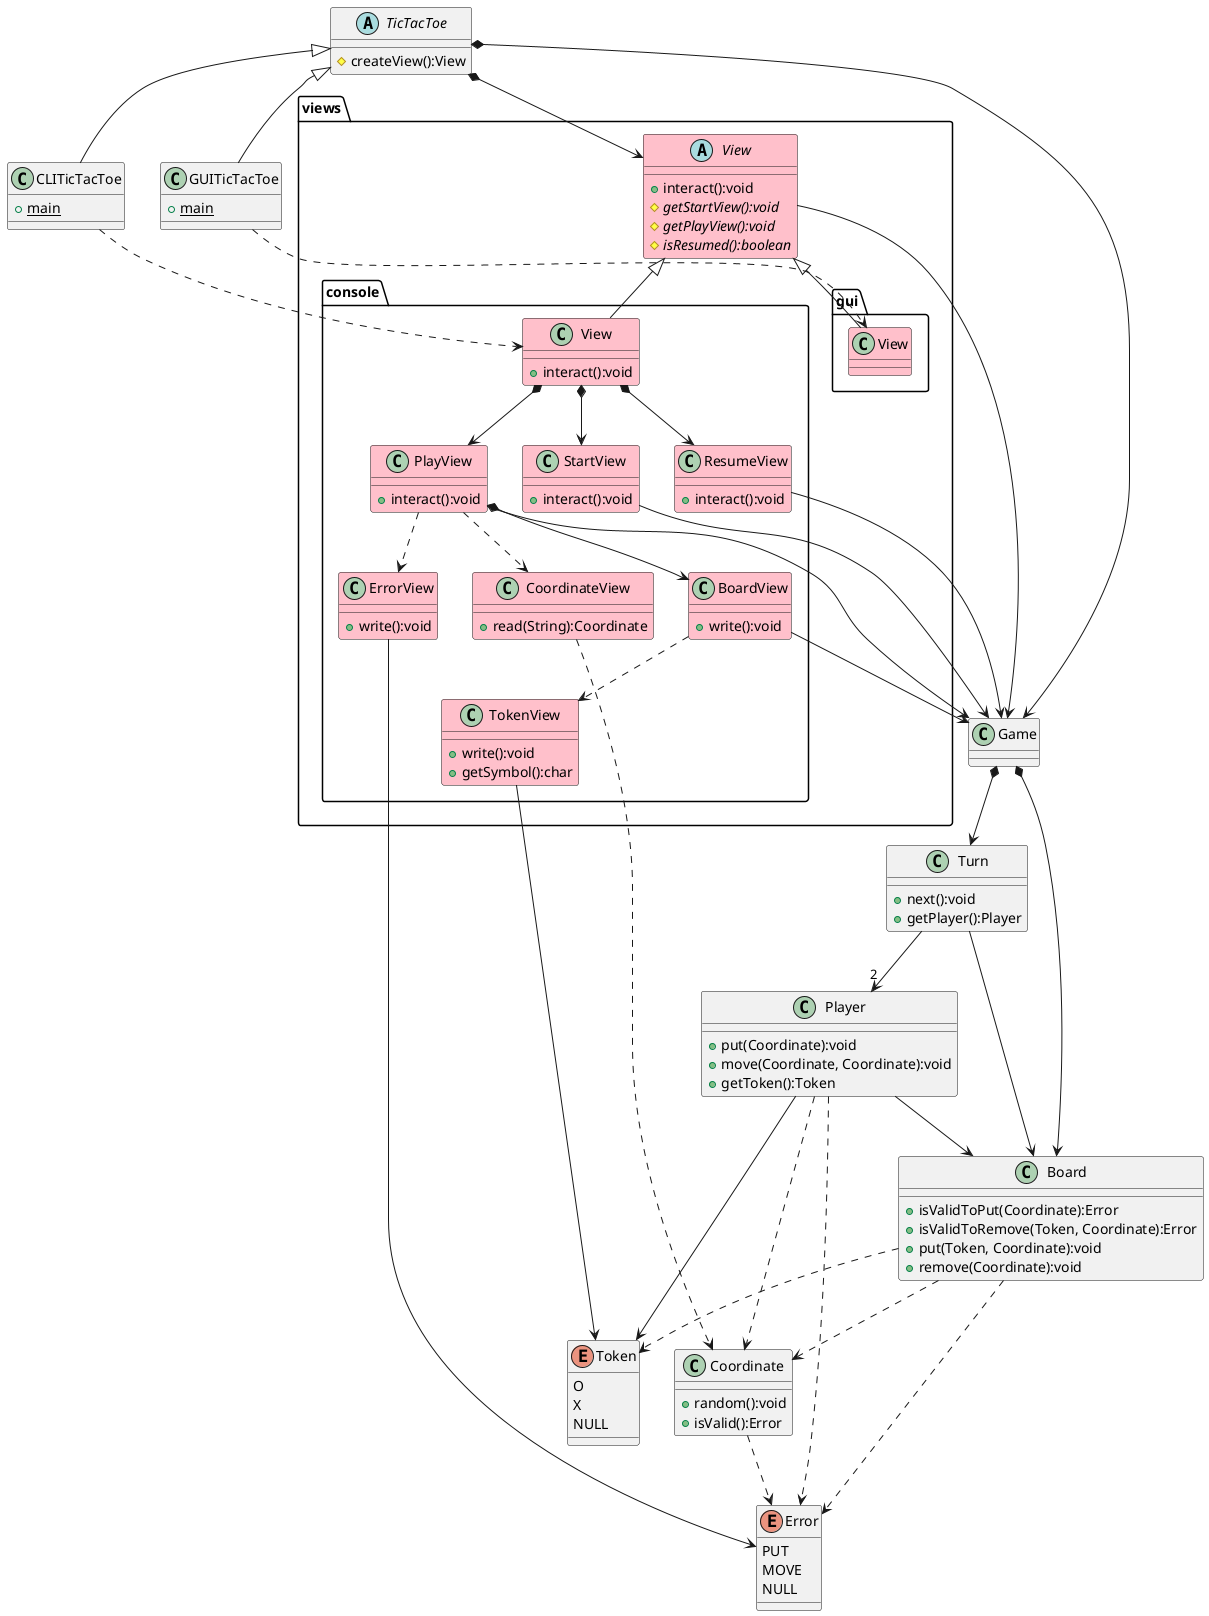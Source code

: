 @startuml tictactoe


class Game {
}
Game *--> Board
Game *--> Turn

Turn --> "2" Player
Turn --> Board
class Turn {
    + next():void
    + getPlayer():Player
}

class Player {
    + put(Coordinate):void
    + move(Coordinate, Coordinate):void
    + getToken():Token
}
Player --> Board
Player --> Token
Player ..> Error
Player ..> Coordinate

class Board {
    + isValidToPut(Coordinate):Error
    + isValidToRemove(Token, Coordinate):Error
    + put(Token, Coordinate):void
    + remove(Coordinate):void
}
Board ..> Token
Board ..> Error
Board ..> Coordinate

class Coordinate {
    + random():void
    + isValid():Error
}
Coordinate ..> Error

enum Error {
    PUT
    MOVE
    NULL
}

enum Token {
    O
    X
    NULL
}

class views.console.View #pink {
    + interact():void
}
class views.console.StartView #pink {
    + interact():void
}
class views.console.PlayView #pink {
    + interact():void
}
class views.console.ResumeView #pink {
    + interact():void
}
class views.console.BoardView #pink {
    + write():void
}
class views.console.CoordinateView #pink {
    + read(String):Coordinate
}
class views.console.ErrorView #pink {
    + write():void
}
class views.console.TokenView #pink {
    + write():void
    + getSymbol():char
}
views.console.View *--> views.console.StartView
views.console.View *--> views.console.PlayView
views.console.View *--> views.console.ResumeView

views.console.PlayView *--> views.console.BoardView
views.console.PlayView ..> views.console.CoordinateView
views.console.PlayView ..> views.console.ErrorView
views.console.BoardView ..> views.console.TokenView

views.console.PlayView --> Game
views.console.StartView --> Game
views.console.ResumeView --> Game

views.console.BoardView --> Game
views.console.TokenView --> Token
views.console.ErrorView --> Error

views.console.CoordinateView ..> Coordinate

views.View --> Game

abstract class views.View #pink {
    + interact():void
    # {abstract} getStartView():void
    # {abstract} getPlayView():void
    # {abstract} isResumed():boolean
}

views.View <|-- views.console.View
views.View <|-- views.gui.View

class views.gui.View #pink {}

abstract class TicTacToe {
    # createView():View
}
TicTacToe *--> Game
TicTacToe *--> views.View

TicTacToe <|-- CLITicTacToe
TicTacToe <|-- GUITicTacToe

CLITicTacToe ..> views.console.View
GUITicTacToe ..> views.gui.View

class CLITicTacToe {
    + {static} main
}

class GUITicTacToe {
    + {static} main
}
@enduml